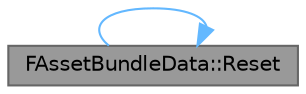 digraph "FAssetBundleData::Reset"
{
 // INTERACTIVE_SVG=YES
 // LATEX_PDF_SIZE
  bgcolor="transparent";
  edge [fontname=Helvetica,fontsize=10,labelfontname=Helvetica,labelfontsize=10];
  node [fontname=Helvetica,fontsize=10,shape=box,height=0.2,width=0.4];
  rankdir="LR";
  Node1 [id="Node000001",label="FAssetBundleData::Reset",height=0.2,width=0.4,color="gray40", fillcolor="grey60", style="filled", fontcolor="black",tooltip="Resets the data to defaults."];
  Node1 -> Node1 [id="edge1_Node000001_Node000001",color="steelblue1",style="solid",tooltip=" "];
}
